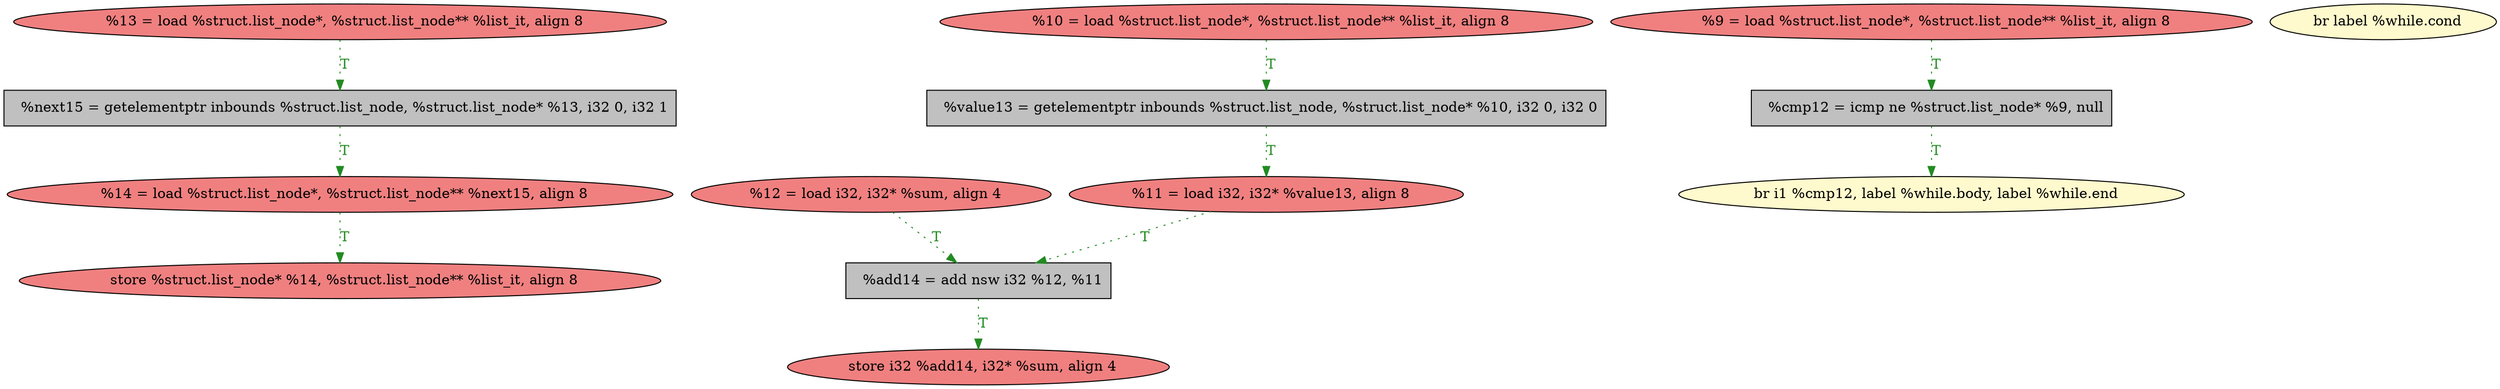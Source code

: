 
digraph G {


node654 [fillcolor=grey,label="  %next15 = getelementptr inbounds %struct.list_node, %struct.list_node* %13, i32 0, i32 1",shape=rectangle,style=filled ]
node653 [fillcolor=lightcoral,label="  %11 = load i32, i32* %value13, align 8",shape=ellipse,style=filled ]
node650 [fillcolor=lightcoral,label="  %9 = load %struct.list_node*, %struct.list_node** %list_it, align 8",shape=ellipse,style=filled ]
node655 [fillcolor=lightcoral,label="  %10 = load %struct.list_node*, %struct.list_node** %list_it, align 8",shape=ellipse,style=filled ]
node652 [fillcolor=grey,label="  %value13 = getelementptr inbounds %struct.list_node, %struct.list_node* %10, i32 0, i32 0",shape=rectangle,style=filled ]
node651 [fillcolor=lightcoral,label="  %13 = load %struct.list_node*, %struct.list_node** %list_it, align 8",shape=ellipse,style=filled ]
node648 [fillcolor=lightcoral,label="  store %struct.list_node* %14, %struct.list_node** %list_it, align 8",shape=ellipse,style=filled ]
node649 [fillcolor=lemonchiffon,label="  br i1 %cmp12, label %while.body, label %while.end",shape=ellipse,style=filled ]
node643 [fillcolor=grey,label="  %add14 = add nsw i32 %12, %11",shape=rectangle,style=filled ]
node644 [fillcolor=lemonchiffon,label="  br label %while.cond",shape=ellipse,style=filled ]
node642 [fillcolor=lightcoral,label="  %14 = load %struct.list_node*, %struct.list_node** %next15, align 8",shape=ellipse,style=filled ]
node645 [fillcolor=lightcoral,label="  %12 = load i32, i32* %sum, align 4",shape=ellipse,style=filled ]
node646 [fillcolor=lightcoral,label="  store i32 %add14, i32* %sum, align 4",shape=ellipse,style=filled ]
node647 [fillcolor=grey,label="  %cmp12 = icmp ne %struct.list_node* %9, null",shape=rectangle,style=filled ]

node647->node649 [style=dotted,color=forestgreen,label="T",fontcolor=forestgreen ]
node650->node647 [style=dotted,color=forestgreen,label="T",fontcolor=forestgreen ]
node645->node643 [style=dotted,color=forestgreen,label="T",fontcolor=forestgreen ]
node652->node653 [style=dotted,color=forestgreen,label="T",fontcolor=forestgreen ]
node643->node646 [style=dotted,color=forestgreen,label="T",fontcolor=forestgreen ]
node655->node652 [style=dotted,color=forestgreen,label="T",fontcolor=forestgreen ]
node642->node648 [style=dotted,color=forestgreen,label="T",fontcolor=forestgreen ]
node654->node642 [style=dotted,color=forestgreen,label="T",fontcolor=forestgreen ]
node653->node643 [style=dotted,color=forestgreen,label="T",fontcolor=forestgreen ]
node651->node654 [style=dotted,color=forestgreen,label="T",fontcolor=forestgreen ]


}
